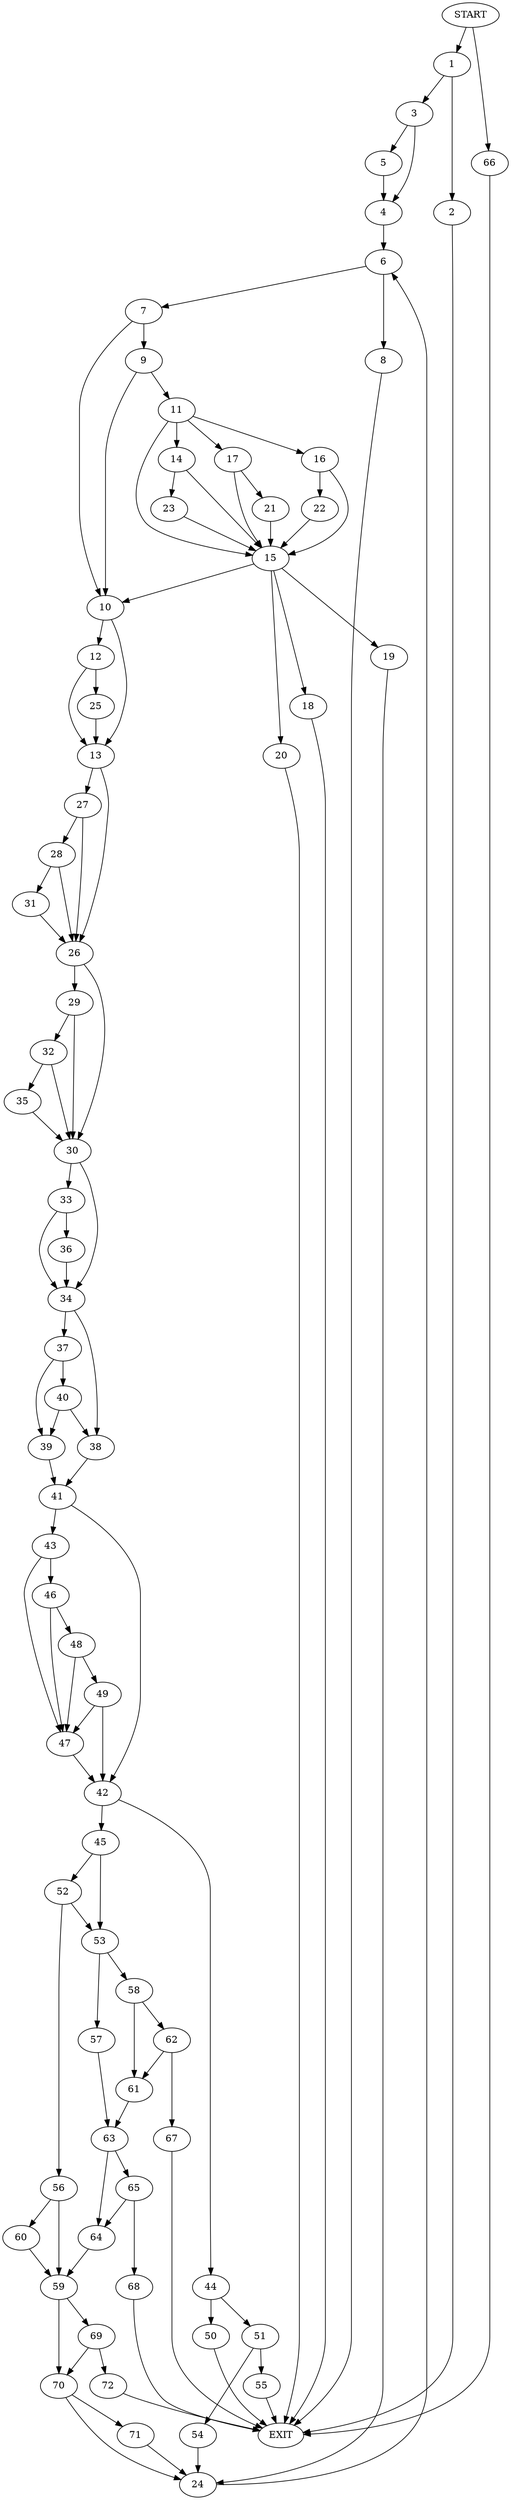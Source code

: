 digraph {
0 [label="START"]
73 [label="EXIT"]
0 -> 1
1 -> 2
1 -> 3
3 -> 4
3 -> 5
2 -> 73
4 -> 6
5 -> 4
6 -> 7
6 -> 8
7 -> 9
7 -> 10
8 -> 73
9 -> 11
9 -> 10
10 -> 12
10 -> 13
11 -> 14
11 -> 15
11 -> 16
11 -> 17
15 -> 18
15 -> 10
15 -> 19
15 -> 20
17 -> 15
17 -> 21
16 -> 15
16 -> 22
14 -> 23
14 -> 15
23 -> 15
21 -> 15
22 -> 15
18 -> 73
19 -> 24
20 -> 73
24 -> 6
12 -> 25
12 -> 13
13 -> 26
13 -> 27
25 -> 13
27 -> 28
27 -> 26
26 -> 29
26 -> 30
28 -> 31
28 -> 26
31 -> 26
29 -> 30
29 -> 32
30 -> 33
30 -> 34
32 -> 30
32 -> 35
35 -> 30
33 -> 36
33 -> 34
34 -> 37
34 -> 38
36 -> 34
37 -> 39
37 -> 40
38 -> 41
40 -> 38
40 -> 39
39 -> 41
41 -> 42
41 -> 43
42 -> 44
42 -> 45
43 -> 46
43 -> 47
46 -> 48
46 -> 47
47 -> 42
48 -> 47
48 -> 49
49 -> 42
49 -> 47
44 -> 50
44 -> 51
45 -> 52
45 -> 53
51 -> 54
51 -> 55
50 -> 73
54 -> 24
55 -> 73
52 -> 56
52 -> 53
53 -> 57
53 -> 58
56 -> 59
56 -> 60
58 -> 61
58 -> 62
57 -> 63
63 -> 64
63 -> 65
0 -> 66
66 -> 73
62 -> 67
62 -> 61
61 -> 63
67 -> 73
65 -> 64
65 -> 68
64 -> 59
68 -> 73
59 -> 69
59 -> 70
60 -> 59
70 -> 71
70 -> 24
69 -> 72
69 -> 70
72 -> 73
71 -> 24
}
